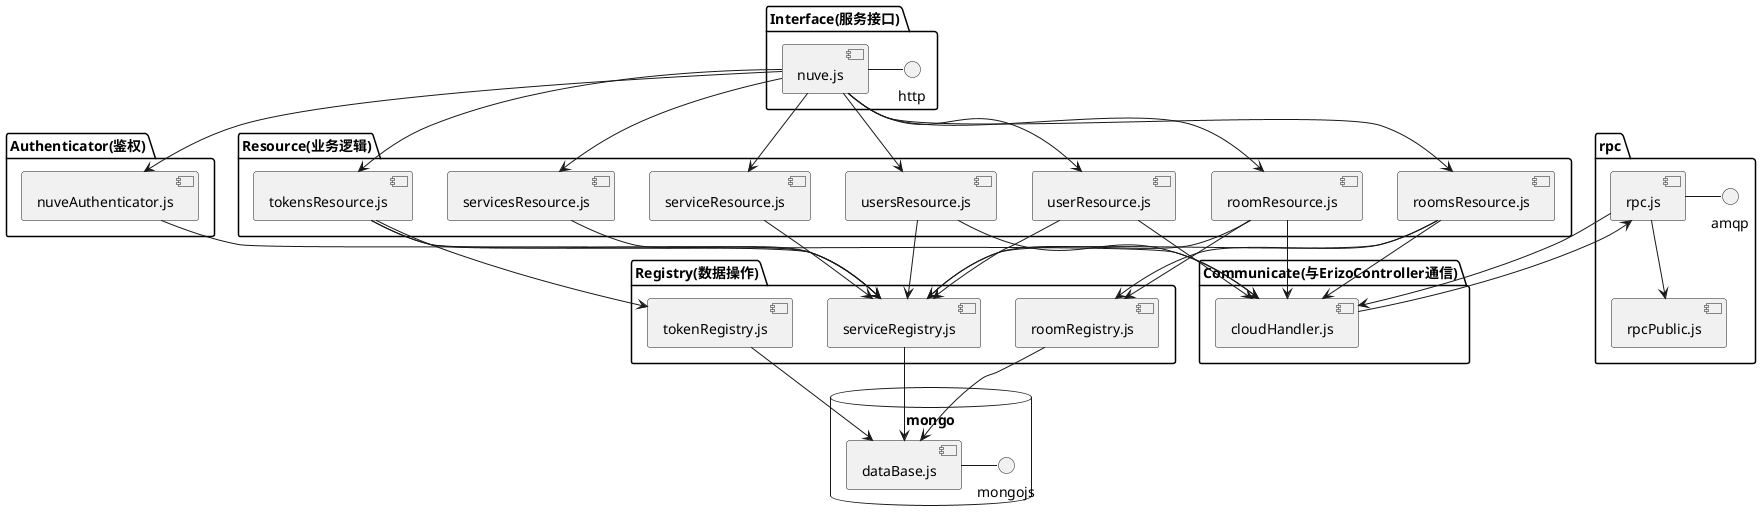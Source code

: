 @startuml licode_nuve_component

package "Interface(服务接口)" {
    [nuve.js] - http
}

package "Authenticator(鉴权)" {
    [nuve.js] --> [nuveAuthenticator.js]
}

package "Resource(业务逻辑)" {
    [nuve.js] --> [roomsResource.js]
    [nuve.js] --> [roomResource.js]
    [nuve.js] --> [tokensResource.js]
    [nuve.js] --> [servicesResource.js]
    [nuve.js] --> [serviceResource.js]
    [nuve.js] --> [usersResource.js]
    [nuve.js] --> [userResource.js]
}

package "Registry(数据操作)" {
    [nuveAuthenticator.js] --> [serviceRegistry.js]
    [roomsResource.js] --> [serviceRegistry.js]
    [roomsResource.js] --> [roomRegistry.js]
    [roomResource.js] --> [serviceRegistry.js]
    [roomResource.js] --> [roomRegistry.js]
    [tokensResource.js] --> [serviceRegistry.js]
    [tokensResource.js] --> [tokenRegistry.js]
    [servicesResource.js] --> [serviceRegistry.js]
    [serviceResource.js] --> [serviceRegistry.js]
    [usersResource.js] --> [serviceRegistry.js]
    [userResource.js] --> [serviceRegistry.js]
}

package "Communicate(与ErizoController通信)" {
    [roomsResource.js] --> [cloudHandler.js]
    [roomResource.js] --> [cloudHandler.js]
    [tokensResource.js] --> [cloudHandler.js]
    [usersResource.js] --> [cloudHandler.js]
    [userResource.js] --> [cloudHandler.js]
}

package "rpc" {
    [cloudHandler.js] --> [rpc.js]
    [rpc.js] - amqp
    [rpc.js] --> [cloudHandler.js]
    [rpc.js] --> [rpcPublic.js]
}

database "mongo" {
    [dataBase.js] - mongojs
    [serviceRegistry.js]  --> [dataBase.js]
    [roomRegistry.js]  --> [dataBase.js]
    [tokenRegistry.js]  --> [dataBase.js]
}

@enduml